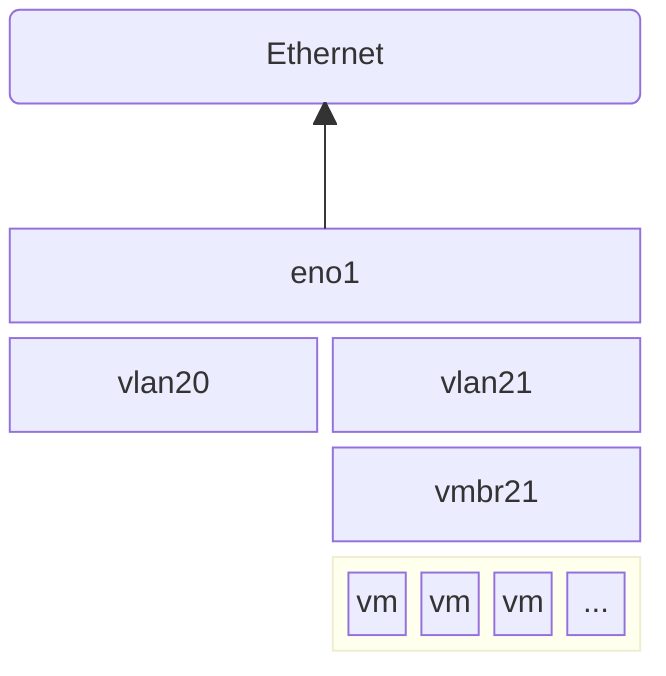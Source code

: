 block-beta
columns 2
  network("Ethernet"):2
  space:2
  eth0["eno1"]:2
  vlan20
  vlan21
  space
  vmbr21
  space
  block:vms
    a["vm"]
    b["vm"]
    c["vm"]
    d["..."]
  end

eth0-->network